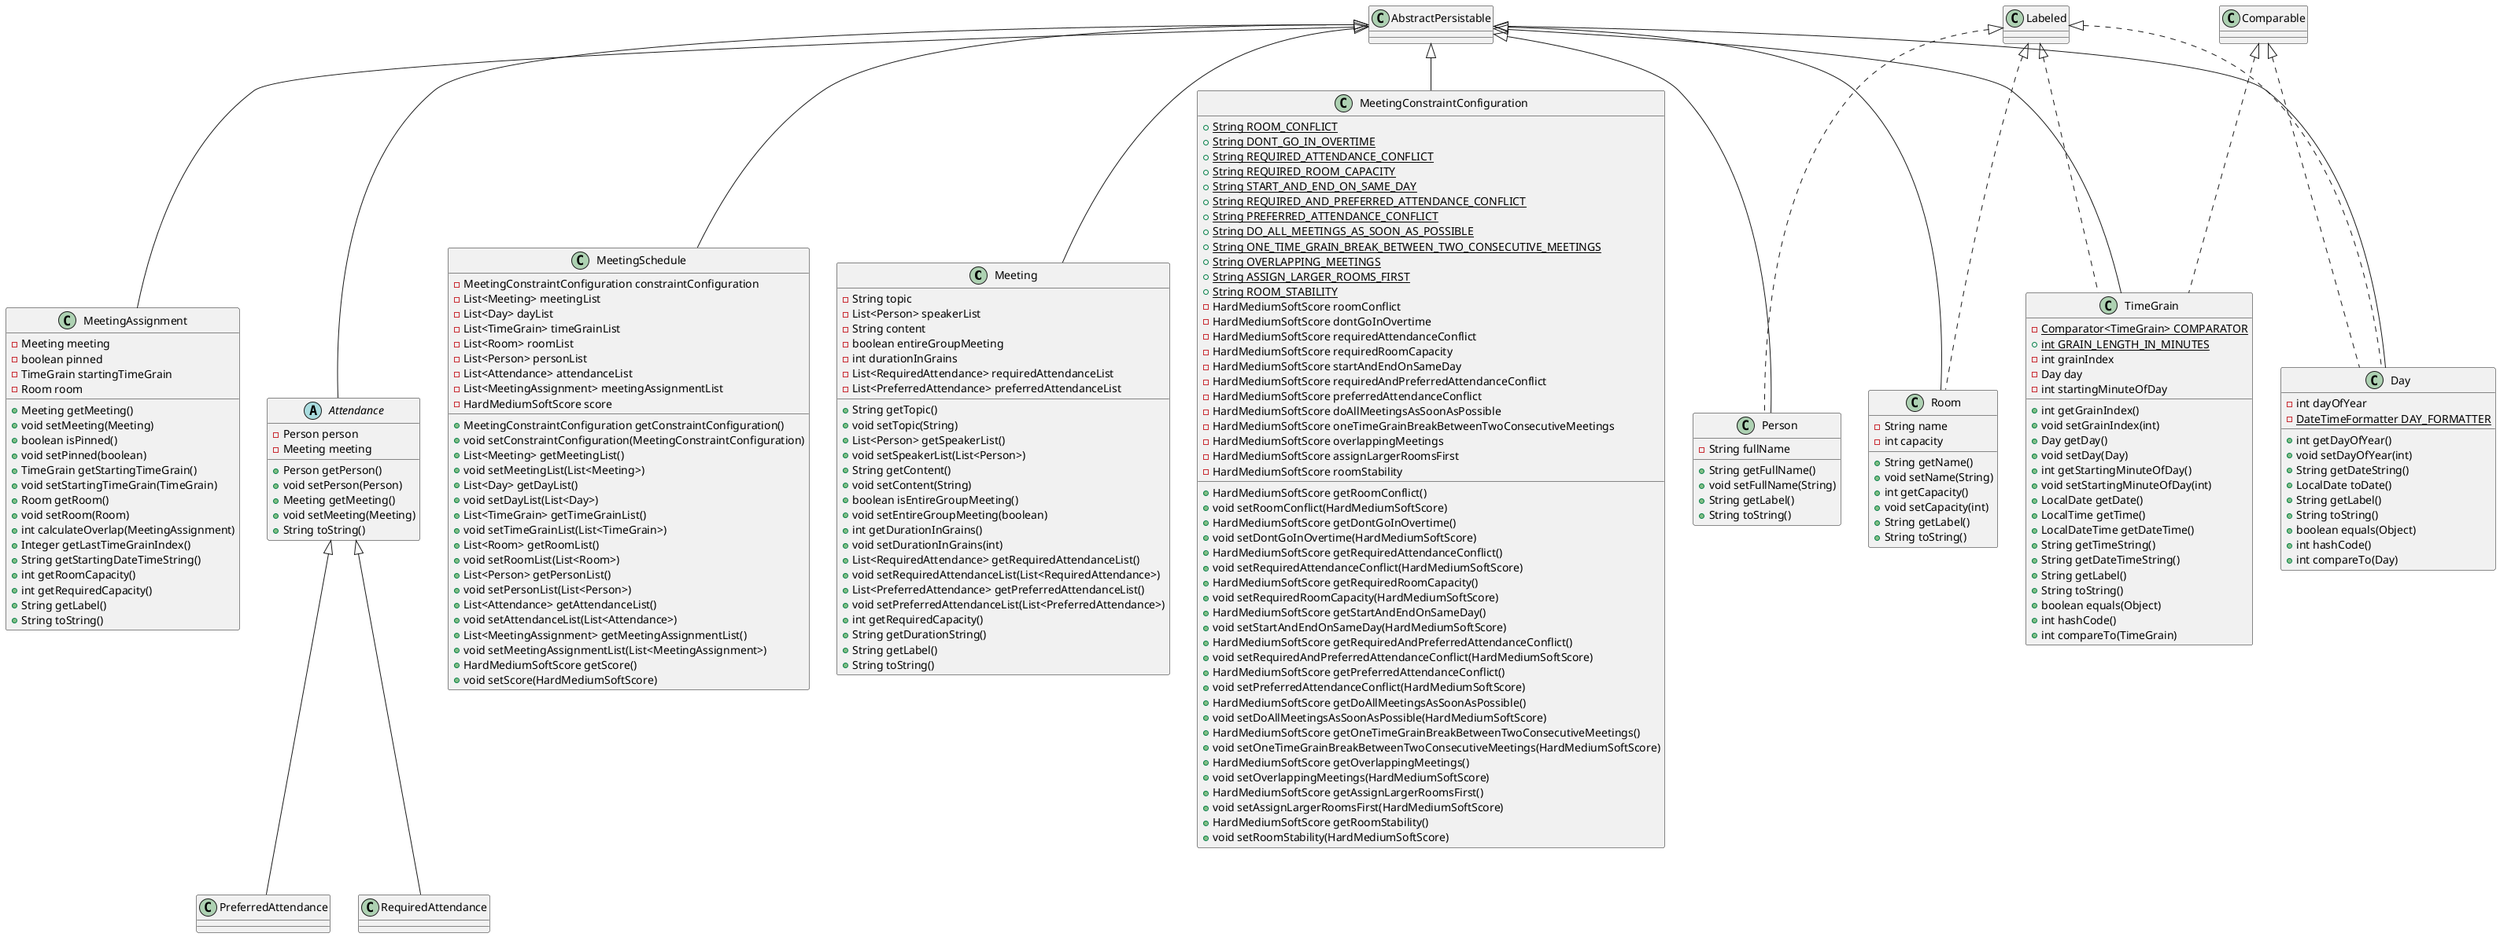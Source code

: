 @startuml
class Meeting {
- String topic
- List<Person> speakerList
- String content
- boolean entireGroupMeeting
- int durationInGrains
- List<RequiredAttendance> requiredAttendanceList
- List<PreferredAttendance> preferredAttendanceList
+ String getTopic()
+ void setTopic(String)
+ List<Person> getSpeakerList()
+ void setSpeakerList(List<Person>)
+ String getContent()
+ void setContent(String)
+ boolean isEntireGroupMeeting()
+ void setEntireGroupMeeting(boolean)
+ int getDurationInGrains()
+ void setDurationInGrains(int)
+ List<RequiredAttendance> getRequiredAttendanceList()
+ void setRequiredAttendanceList(List<RequiredAttendance>)
+ List<PreferredAttendance> getPreferredAttendanceList()
+ void setPreferredAttendanceList(List<PreferredAttendance>)
+ int getRequiredCapacity()
+ String getDurationString()
+ String getLabel()
+ String toString()
}
class MeetingConstraintConfiguration {
+ {static} String ROOM_CONFLICT
+ {static} String DONT_GO_IN_OVERTIME
+ {static} String REQUIRED_ATTENDANCE_CONFLICT
+ {static} String REQUIRED_ROOM_CAPACITY
+ {static} String START_AND_END_ON_SAME_DAY
+ {static} String REQUIRED_AND_PREFERRED_ATTENDANCE_CONFLICT
+ {static} String PREFERRED_ATTENDANCE_CONFLICT
+ {static} String DO_ALL_MEETINGS_AS_SOON_AS_POSSIBLE
+ {static} String ONE_TIME_GRAIN_BREAK_BETWEEN_TWO_CONSECUTIVE_MEETINGS
+ {static} String OVERLAPPING_MEETINGS
+ {static} String ASSIGN_LARGER_ROOMS_FIRST
+ {static} String ROOM_STABILITY
- HardMediumSoftScore roomConflict
- HardMediumSoftScore dontGoInOvertime
- HardMediumSoftScore requiredAttendanceConflict
- HardMediumSoftScore requiredRoomCapacity
- HardMediumSoftScore startAndEndOnSameDay
- HardMediumSoftScore requiredAndPreferredAttendanceConflict
- HardMediumSoftScore preferredAttendanceConflict
- HardMediumSoftScore doAllMeetingsAsSoonAsPossible
- HardMediumSoftScore oneTimeGrainBreakBetweenTwoConsecutiveMeetings
- HardMediumSoftScore overlappingMeetings
- HardMediumSoftScore assignLargerRoomsFirst
- HardMediumSoftScore roomStability
+ HardMediumSoftScore getRoomConflict()
+ void setRoomConflict(HardMediumSoftScore)
+ HardMediumSoftScore getDontGoInOvertime()
+ void setDontGoInOvertime(HardMediumSoftScore)
+ HardMediumSoftScore getRequiredAttendanceConflict()
+ void setRequiredAttendanceConflict(HardMediumSoftScore)
+ HardMediumSoftScore getRequiredRoomCapacity()
+ void setRequiredRoomCapacity(HardMediumSoftScore)
+ HardMediumSoftScore getStartAndEndOnSameDay()
+ void setStartAndEndOnSameDay(HardMediumSoftScore)
+ HardMediumSoftScore getRequiredAndPreferredAttendanceConflict()
+ void setRequiredAndPreferredAttendanceConflict(HardMediumSoftScore)
+ HardMediumSoftScore getPreferredAttendanceConflict()
+ void setPreferredAttendanceConflict(HardMediumSoftScore)
+ HardMediumSoftScore getDoAllMeetingsAsSoonAsPossible()
+ void setDoAllMeetingsAsSoonAsPossible(HardMediumSoftScore)
+ HardMediumSoftScore getOneTimeGrainBreakBetweenTwoConsecutiveMeetings()
+ void setOneTimeGrainBreakBetweenTwoConsecutiveMeetings(HardMediumSoftScore)
+ HardMediumSoftScore getOverlappingMeetings()
+ void setOverlappingMeetings(HardMediumSoftScore)
+ HardMediumSoftScore getAssignLargerRoomsFirst()
+ void setAssignLargerRoomsFirst(HardMediumSoftScore)
+ HardMediumSoftScore getRoomStability()
+ void setRoomStability(HardMediumSoftScore)
}
class MeetingAssignment {
- Meeting meeting
- boolean pinned
- TimeGrain startingTimeGrain
- Room room
+ Meeting getMeeting()
+ void setMeeting(Meeting)
+ boolean isPinned()
+ void setPinned(boolean)
+ TimeGrain getStartingTimeGrain()
+ void setStartingTimeGrain(TimeGrain)
+ Room getRoom()
+ void setRoom(Room)
+ int calculateOverlap(MeetingAssignment)
+ Integer getLastTimeGrainIndex()
+ String getStartingDateTimeString()
+ int getRoomCapacity()
+ int getRequiredCapacity()
+ String getLabel()
+ String toString()
}
class Room {
- String name
- int capacity
+ String getName()
+ void setName(String)
+ int getCapacity()
+ void setCapacity(int)
+ String getLabel()
+ String toString()
}
class Day {
- int dayOfYear
- {static} DateTimeFormatter DAY_FORMATTER
+ int getDayOfYear()
+ void setDayOfYear(int)
+ String getDateString()
+ LocalDate toDate()
+ String getLabel()
+ String toString()
+ boolean equals(Object)
+ int hashCode()
+ int compareTo(Day)
}
class PreferredAttendance {
}
class Person {
- String fullName
+ String getFullName()
+ void setFullName(String)
+ String getLabel()
+ String toString()
}
class RequiredAttendance {
}
abstract class Attendance {
- Person person
- Meeting meeting
+ Person getPerson()
+ void setPerson(Person)
+ Meeting getMeeting()
+ void setMeeting(Meeting)
+ String toString()
}
class TimeGrain {
- {static} Comparator<TimeGrain> COMPARATOR
+ {static} int GRAIN_LENGTH_IN_MINUTES
- int grainIndex
- Day day
- int startingMinuteOfDay
+ int getGrainIndex()
+ void setGrainIndex(int)
+ Day getDay()
+ void setDay(Day)
+ int getStartingMinuteOfDay()
+ void setStartingMinuteOfDay(int)
+ LocalDate getDate()
+ LocalTime getTime()
+ LocalDateTime getDateTime()
+ String getTimeString()
+ String getDateTimeString()
+ String getLabel()
+ String toString()
+ boolean equals(Object)
+ int hashCode()
+ int compareTo(TimeGrain)
}
class MeetingSchedule {
- MeetingConstraintConfiguration constraintConfiguration
- List<Meeting> meetingList
- List<Day> dayList
- List<TimeGrain> timeGrainList
- List<Room> roomList
- List<Person> personList
- List<Attendance> attendanceList
- List<MeetingAssignment> meetingAssignmentList
- HardMediumSoftScore score
+ MeetingConstraintConfiguration getConstraintConfiguration()
+ void setConstraintConfiguration(MeetingConstraintConfiguration)
+ List<Meeting> getMeetingList()
+ void setMeetingList(List<Meeting>)
+ List<Day> getDayList()
+ void setDayList(List<Day>)
+ List<TimeGrain> getTimeGrainList()
+ void setTimeGrainList(List<TimeGrain>)
+ List<Room> getRoomList()
+ void setRoomList(List<Room>)
+ List<Person> getPersonList()
+ void setPersonList(List<Person>)
+ List<Attendance> getAttendanceList()
+ void setAttendanceList(List<Attendance>)
+ List<MeetingAssignment> getMeetingAssignmentList()
+ void setMeetingAssignmentList(List<MeetingAssignment>)
+ HardMediumSoftScore getScore()
+ void setScore(HardMediumSoftScore)
}


AbstractPersistable <|-- Meeting
AbstractPersistable <|-- MeetingConstraintConfiguration
AbstractPersistable <|-- MeetingAssignment
Labeled <|.. Room
AbstractPersistable <|-- Room
Comparable <|.. Day
Labeled <|.. Day
AbstractPersistable <|-- Day
Attendance <|-- PreferredAttendance
Labeled <|.. Person
AbstractPersistable <|-- Person
Attendance <|-- RequiredAttendance
AbstractPersistable <|-- Attendance
Comparable <|.. TimeGrain
Labeled <|.. TimeGrain
AbstractPersistable <|-- TimeGrain
AbstractPersistable <|-- MeetingSchedule
@enduml